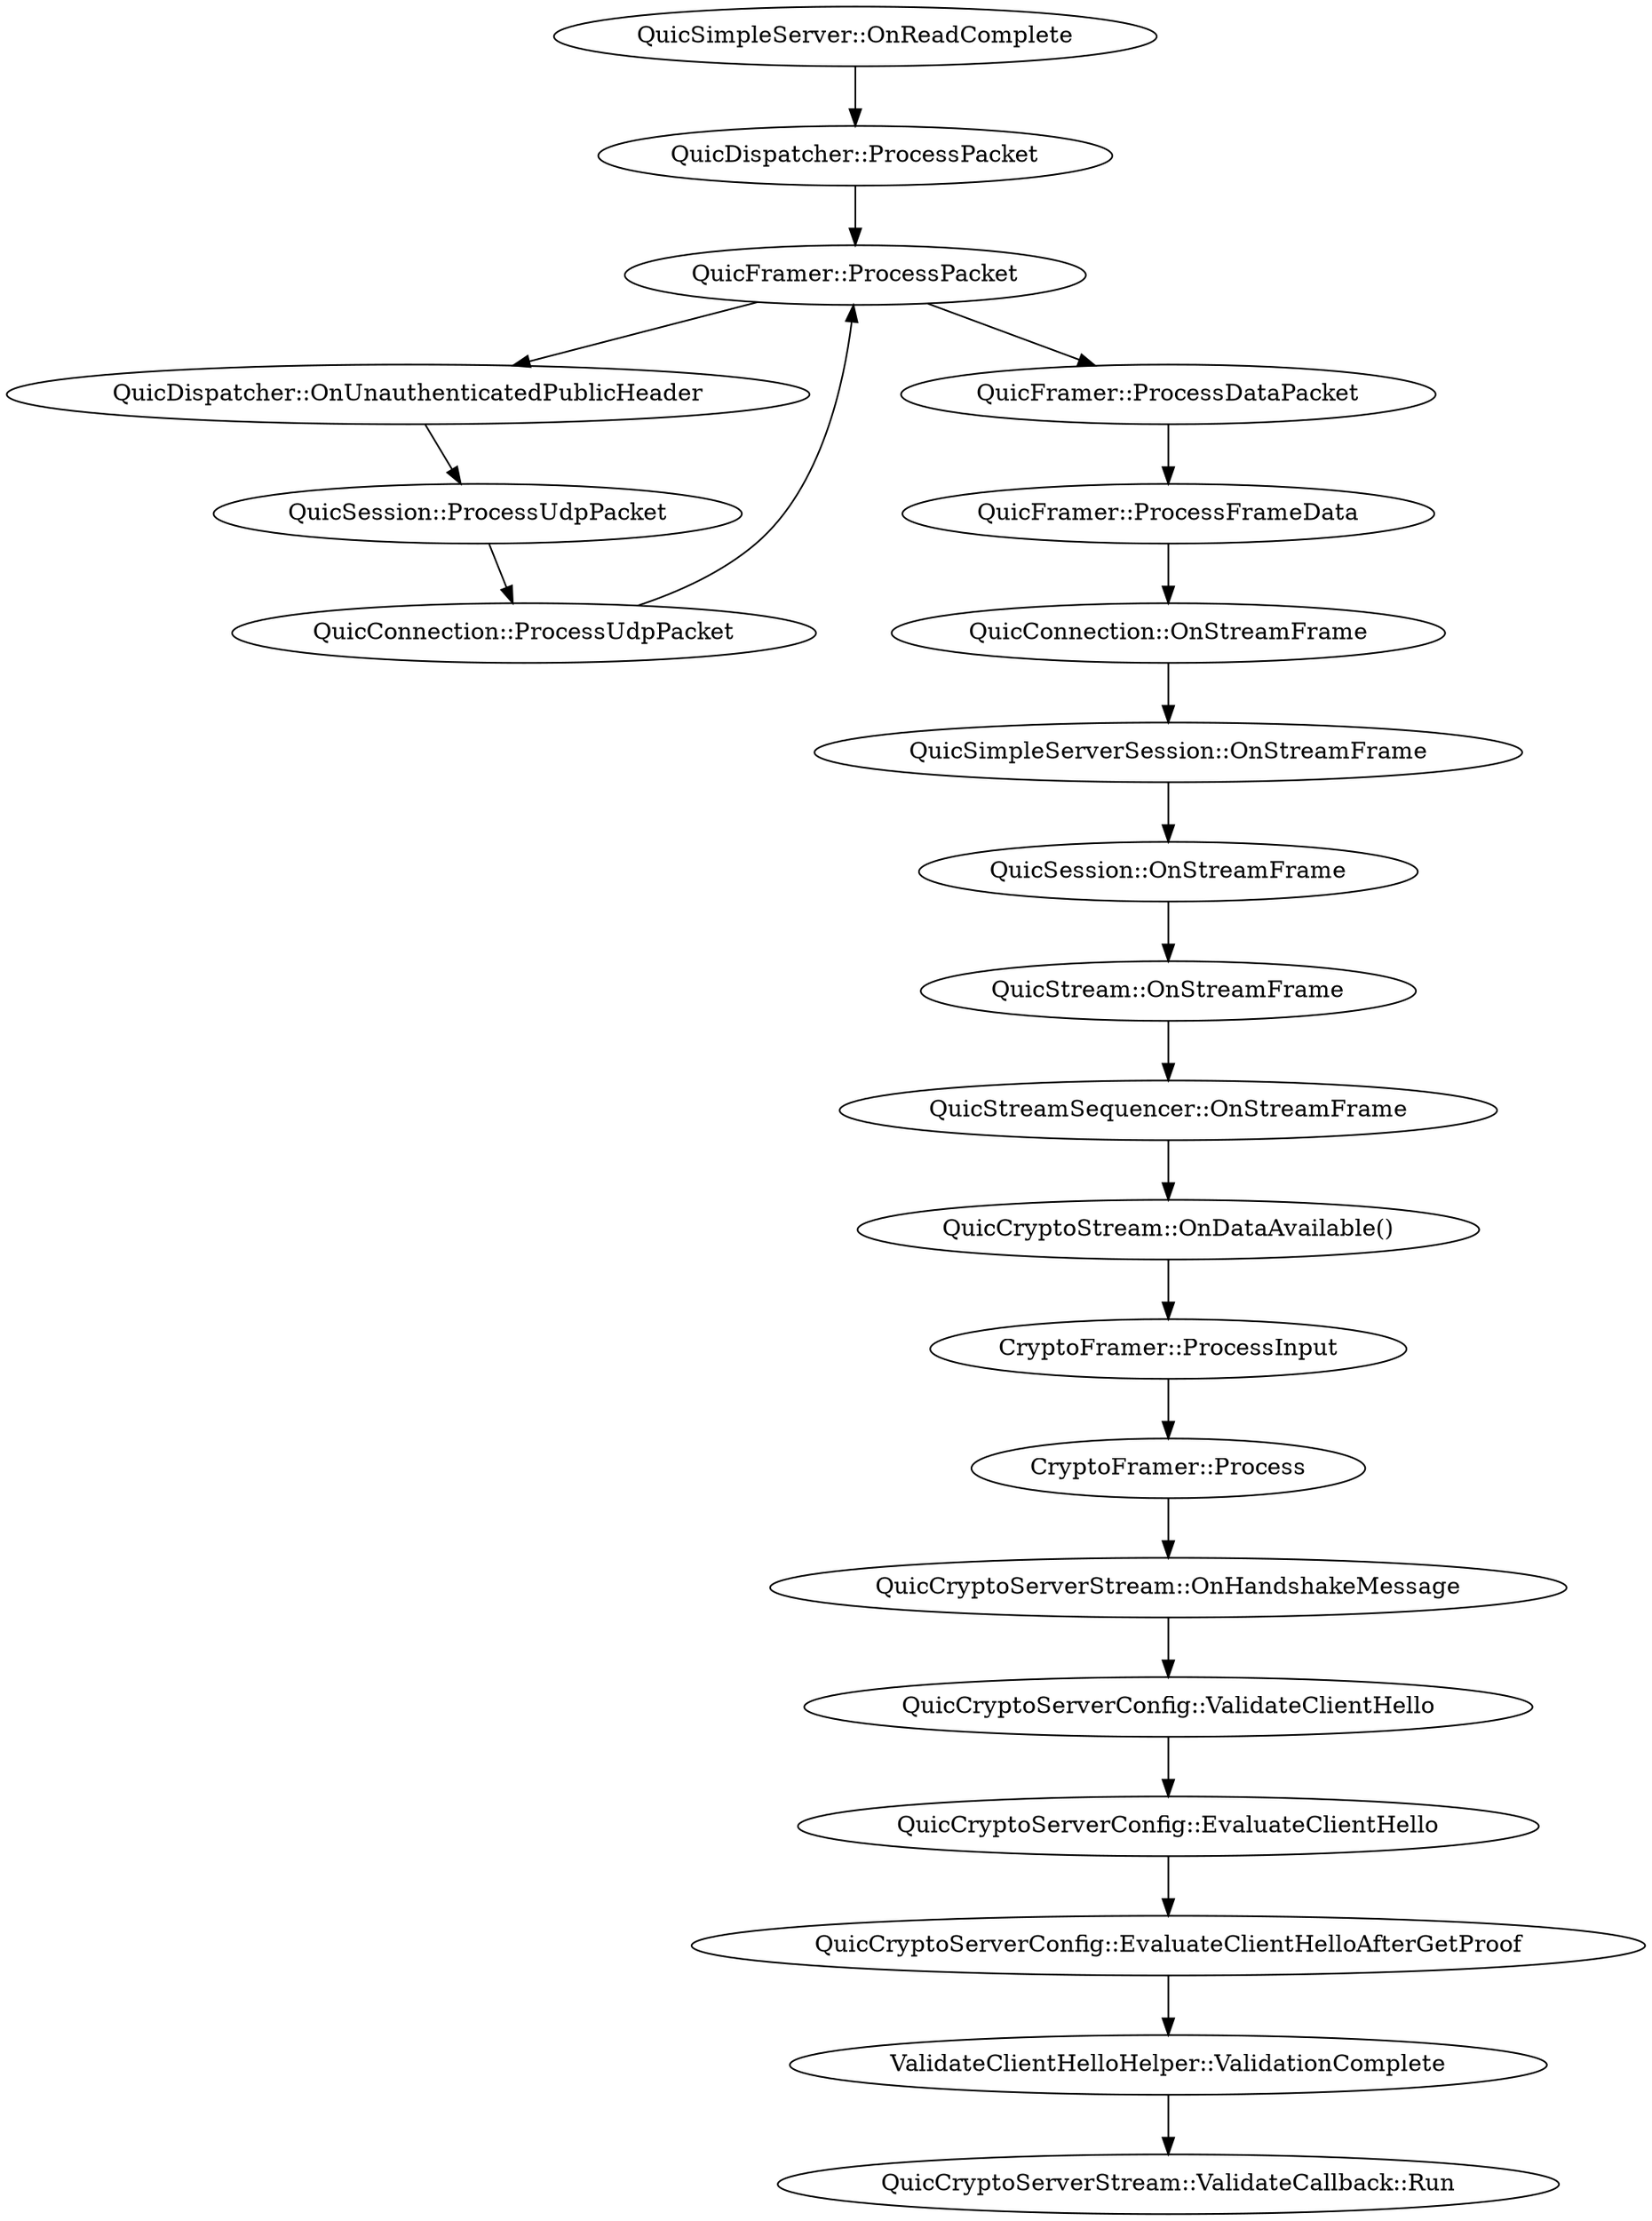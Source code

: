 digraph m {
	"QuicSimpleServer::OnReadComplete"->"QuicDispatcher::ProcessPacket";
	"QuicDispatcher::ProcessPacket"->"QuicFramer::ProcessPacket";
	"QuicFramer::ProcessPacket"->"QuicDispatcher::OnUnauthenticatedPublicHeader";
	"QuicDispatcher::OnUnauthenticatedPublicHeader"->"QuicSession::ProcessUdpPacket";
	"QuicSession::ProcessUdpPacket"->"QuicConnection::ProcessUdpPacket";
	"QuicConnection::ProcessUdpPacket"->"QuicFramer::ProcessPacket";
	"QuicFramer::ProcessPacket"->"QuicFramer::ProcessDataPacket";
	"QuicFramer::ProcessDataPacket"->"QuicFramer::ProcessFrameData";
	"QuicFramer::ProcessFrameData"->"QuicConnection::OnStreamFrame";
	"QuicConnection::OnStreamFrame"->"QuicSimpleServerSession::OnStreamFrame";
	"QuicSimpleServerSession::OnStreamFrame"->"QuicSession::OnStreamFrame";
	"QuicSession::OnStreamFrame"->"QuicStream::OnStreamFrame";
	"QuicStream::OnStreamFrame"->"QuicStreamSequencer::OnStreamFrame";
	"QuicStreamSequencer::OnStreamFrame"->"QuicCryptoStream::OnDataAvailable()";
	"QuicCryptoStream::OnDataAvailable()"->"CryptoFramer::ProcessInput";
	"CryptoFramer::ProcessInput"->"CryptoFramer::Process";
	"CryptoFramer::Process"->"QuicCryptoServerStream::OnHandshakeMessage";
	"QuicCryptoServerStream::OnHandshakeMessage"->"QuicCryptoServerConfig::ValidateClientHello";
	"QuicCryptoServerConfig::ValidateClientHello"->"QuicCryptoServerConfig::EvaluateClientHello";
	"QuicCryptoServerConfig::EvaluateClientHello"->"QuicCryptoServerConfig::EvaluateClientHelloAfterGetProof";
	"QuicCryptoServerConfig::EvaluateClientHelloAfterGetProof"->"ValidateClientHelloHelper::ValidationComplete";
	"ValidateClientHelloHelper::ValidationComplete"->"QuicCryptoServerStream::ValidateCallback::Run";
}
